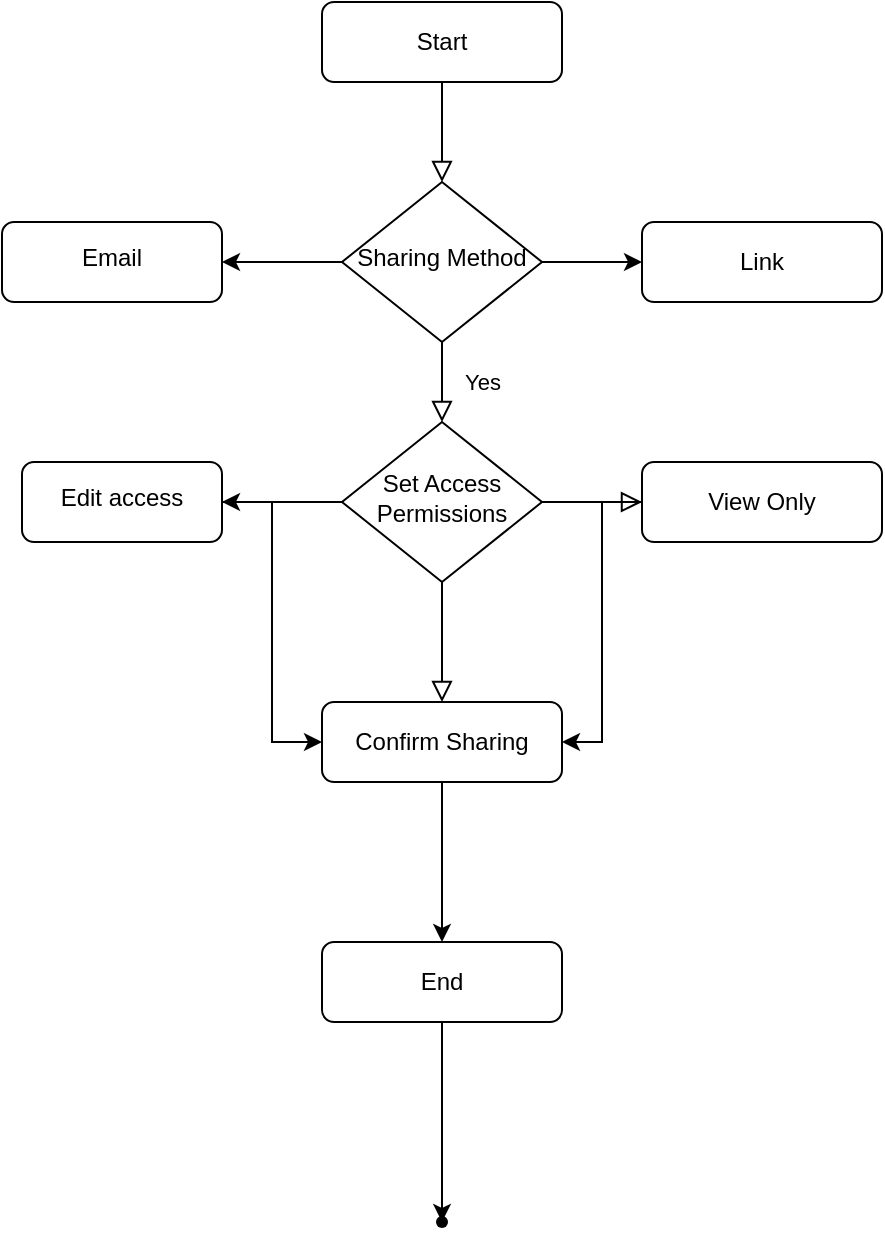 <mxfile version="24.7.17">
  <diagram name="Page-1" id="q1b_JHHjNslK58RZWULy">
    <mxGraphModel dx="880" dy="444" grid="1" gridSize="10" guides="1" tooltips="1" connect="1" arrows="1" fold="1" page="1" pageScale="1" pageWidth="850" pageHeight="1100" math="0" shadow="0">
      <root>
        <mxCell id="0" />
        <mxCell id="1" parent="0" />
        <mxCell id="xRo65ol97sw3r6WJ2gIU-1" value="" style="rounded=0;html=1;jettySize=auto;orthogonalLoop=1;fontSize=11;endArrow=block;endFill=0;endSize=8;strokeWidth=1;shadow=0;labelBackgroundColor=none;edgeStyle=orthogonalEdgeStyle;" edge="1" parent="1" source="xRo65ol97sw3r6WJ2gIU-2" target="xRo65ol97sw3r6WJ2gIU-6">
          <mxGeometry relative="1" as="geometry" />
        </mxCell>
        <mxCell id="xRo65ol97sw3r6WJ2gIU-2" value="Start" style="rounded=1;whiteSpace=wrap;html=1;fontSize=12;glass=0;strokeWidth=1;shadow=0;" vertex="1" parent="1">
          <mxGeometry x="160" y="80" width="120" height="40" as="geometry" />
        </mxCell>
        <mxCell id="xRo65ol97sw3r6WJ2gIU-3" value="Yes" style="rounded=0;html=1;jettySize=auto;orthogonalLoop=1;fontSize=11;endArrow=block;endFill=0;endSize=8;strokeWidth=1;shadow=0;labelBackgroundColor=none;edgeStyle=orthogonalEdgeStyle;" edge="1" parent="1" source="xRo65ol97sw3r6WJ2gIU-6" target="xRo65ol97sw3r6WJ2gIU-11">
          <mxGeometry y="20" relative="1" as="geometry">
            <mxPoint as="offset" />
          </mxGeometry>
        </mxCell>
        <mxCell id="xRo65ol97sw3r6WJ2gIU-4" value="" style="edgeStyle=orthogonalEdgeStyle;rounded=0;orthogonalLoop=1;jettySize=auto;html=1;" edge="1" parent="1" source="xRo65ol97sw3r6WJ2gIU-6">
          <mxGeometry relative="1" as="geometry">
            <mxPoint x="110" y="210" as="targetPoint" />
          </mxGeometry>
        </mxCell>
        <mxCell id="xRo65ol97sw3r6WJ2gIU-5" value="" style="edgeStyle=orthogonalEdgeStyle;rounded=0;orthogonalLoop=1;jettySize=auto;html=1;" edge="1" parent="1" source="xRo65ol97sw3r6WJ2gIU-6" target="xRo65ol97sw3r6WJ2gIU-7">
          <mxGeometry relative="1" as="geometry" />
        </mxCell>
        <mxCell id="xRo65ol97sw3r6WJ2gIU-6" value="Sharing Method" style="rhombus;whiteSpace=wrap;html=1;shadow=0;fontFamily=Helvetica;fontSize=12;align=center;strokeWidth=1;spacing=6;spacingTop=-4;" vertex="1" parent="1">
          <mxGeometry x="170" y="170" width="100" height="80" as="geometry" />
        </mxCell>
        <mxCell id="xRo65ol97sw3r6WJ2gIU-7" value="Link" style="rounded=1;whiteSpace=wrap;html=1;fontSize=12;glass=0;strokeWidth=1;shadow=0;" vertex="1" parent="1">
          <mxGeometry x="320" y="190" width="120" height="40" as="geometry" />
        </mxCell>
        <mxCell id="xRo65ol97sw3r6WJ2gIU-8" value="" style="rounded=0;html=1;jettySize=auto;orthogonalLoop=1;fontSize=11;endArrow=block;endFill=0;endSize=8;strokeWidth=1;shadow=0;labelBackgroundColor=none;edgeStyle=orthogonalEdgeStyle;" edge="1" parent="1" source="xRo65ol97sw3r6WJ2gIU-11" target="xRo65ol97sw3r6WJ2gIU-13">
          <mxGeometry x="0.333" y="20" relative="1" as="geometry">
            <mxPoint as="offset" />
          </mxGeometry>
        </mxCell>
        <mxCell id="xRo65ol97sw3r6WJ2gIU-9" value="" style="edgeStyle=orthogonalEdgeStyle;rounded=0;html=1;jettySize=auto;orthogonalLoop=1;fontSize=11;endArrow=block;endFill=0;endSize=8;strokeWidth=1;shadow=0;labelBackgroundColor=none;" edge="1" parent="1" source="xRo65ol97sw3r6WJ2gIU-11" target="xRo65ol97sw3r6WJ2gIU-15">
          <mxGeometry y="10" relative="1" as="geometry">
            <mxPoint as="offset" />
          </mxGeometry>
        </mxCell>
        <mxCell id="xRo65ol97sw3r6WJ2gIU-10" value="" style="edgeStyle=orthogonalEdgeStyle;rounded=0;orthogonalLoop=1;jettySize=auto;html=1;" edge="1" parent="1" source="xRo65ol97sw3r6WJ2gIU-11" target="xRo65ol97sw3r6WJ2gIU-18">
          <mxGeometry relative="1" as="geometry" />
        </mxCell>
        <mxCell id="xRo65ol97sw3r6WJ2gIU-11" value="Set Access Permissions" style="rhombus;whiteSpace=wrap;html=1;shadow=0;fontFamily=Helvetica;fontSize=12;align=center;strokeWidth=1;spacing=6;spacingTop=-4;" vertex="1" parent="1">
          <mxGeometry x="170" y="290" width="100" height="80" as="geometry" />
        </mxCell>
        <mxCell id="xRo65ol97sw3r6WJ2gIU-12" value="" style="edgeStyle=orthogonalEdgeStyle;rounded=0;orthogonalLoop=1;jettySize=auto;html=1;" edge="1" parent="1" source="xRo65ol97sw3r6WJ2gIU-13" target="xRo65ol97sw3r6WJ2gIU-20">
          <mxGeometry relative="1" as="geometry" />
        </mxCell>
        <mxCell id="xRo65ol97sw3r6WJ2gIU-13" value="Confirm Sharing" style="rounded=1;whiteSpace=wrap;html=1;fontSize=12;glass=0;strokeWidth=1;shadow=0;" vertex="1" parent="1">
          <mxGeometry x="160" y="430" width="120" height="40" as="geometry" />
        </mxCell>
        <mxCell id="xRo65ol97sw3r6WJ2gIU-14" style="edgeStyle=orthogonalEdgeStyle;rounded=0;orthogonalLoop=1;jettySize=auto;html=1;entryX=1;entryY=0.5;entryDx=0;entryDy=0;" edge="1" parent="1" source="xRo65ol97sw3r6WJ2gIU-15" target="xRo65ol97sw3r6WJ2gIU-13">
          <mxGeometry relative="1" as="geometry" />
        </mxCell>
        <mxCell id="xRo65ol97sw3r6WJ2gIU-15" value="View Only" style="rounded=1;whiteSpace=wrap;html=1;fontSize=12;glass=0;strokeWidth=1;shadow=0;" vertex="1" parent="1">
          <mxGeometry x="320" y="310" width="120" height="40" as="geometry" />
        </mxCell>
        <mxCell id="xRo65ol97sw3r6WJ2gIU-16" value="Email" style="rounded=1;whiteSpace=wrap;html=1;shadow=0;strokeWidth=1;spacing=6;spacingTop=-4;" vertex="1" parent="1">
          <mxGeometry y="190" width="110" height="40" as="geometry" />
        </mxCell>
        <mxCell id="xRo65ol97sw3r6WJ2gIU-17" style="edgeStyle=orthogonalEdgeStyle;rounded=0;orthogonalLoop=1;jettySize=auto;html=1;entryX=0;entryY=0.5;entryDx=0;entryDy=0;" edge="1" parent="1" source="xRo65ol97sw3r6WJ2gIU-18" target="xRo65ol97sw3r6WJ2gIU-13">
          <mxGeometry relative="1" as="geometry" />
        </mxCell>
        <mxCell id="xRo65ol97sw3r6WJ2gIU-18" value="Edit access" style="rounded=1;whiteSpace=wrap;html=1;shadow=0;strokeWidth=1;spacing=6;spacingTop=-4;" vertex="1" parent="1">
          <mxGeometry x="10" y="310" width="100" height="40" as="geometry" />
        </mxCell>
        <mxCell id="xRo65ol97sw3r6WJ2gIU-19" value="" style="edgeStyle=orthogonalEdgeStyle;rounded=0;orthogonalLoop=1;jettySize=auto;html=1;" edge="1" parent="1" source="xRo65ol97sw3r6WJ2gIU-20" target="xRo65ol97sw3r6WJ2gIU-21">
          <mxGeometry relative="1" as="geometry" />
        </mxCell>
        <mxCell id="xRo65ol97sw3r6WJ2gIU-20" value="End" style="rounded=1;whiteSpace=wrap;html=1;fontSize=12;glass=0;strokeWidth=1;shadow=0;" vertex="1" parent="1">
          <mxGeometry x="160" y="550" width="120" height="40" as="geometry" />
        </mxCell>
        <mxCell id="xRo65ol97sw3r6WJ2gIU-21" value="" style="shape=waypoint;sketch=0;size=6;pointerEvents=1;points=[];fillColor=default;resizable=0;rotatable=0;perimeter=centerPerimeter;snapToPoint=1;rounded=1;glass=0;strokeWidth=1;shadow=0;" vertex="1" parent="1">
          <mxGeometry x="210" y="680" width="20" height="20" as="geometry" />
        </mxCell>
      </root>
    </mxGraphModel>
  </diagram>
</mxfile>
